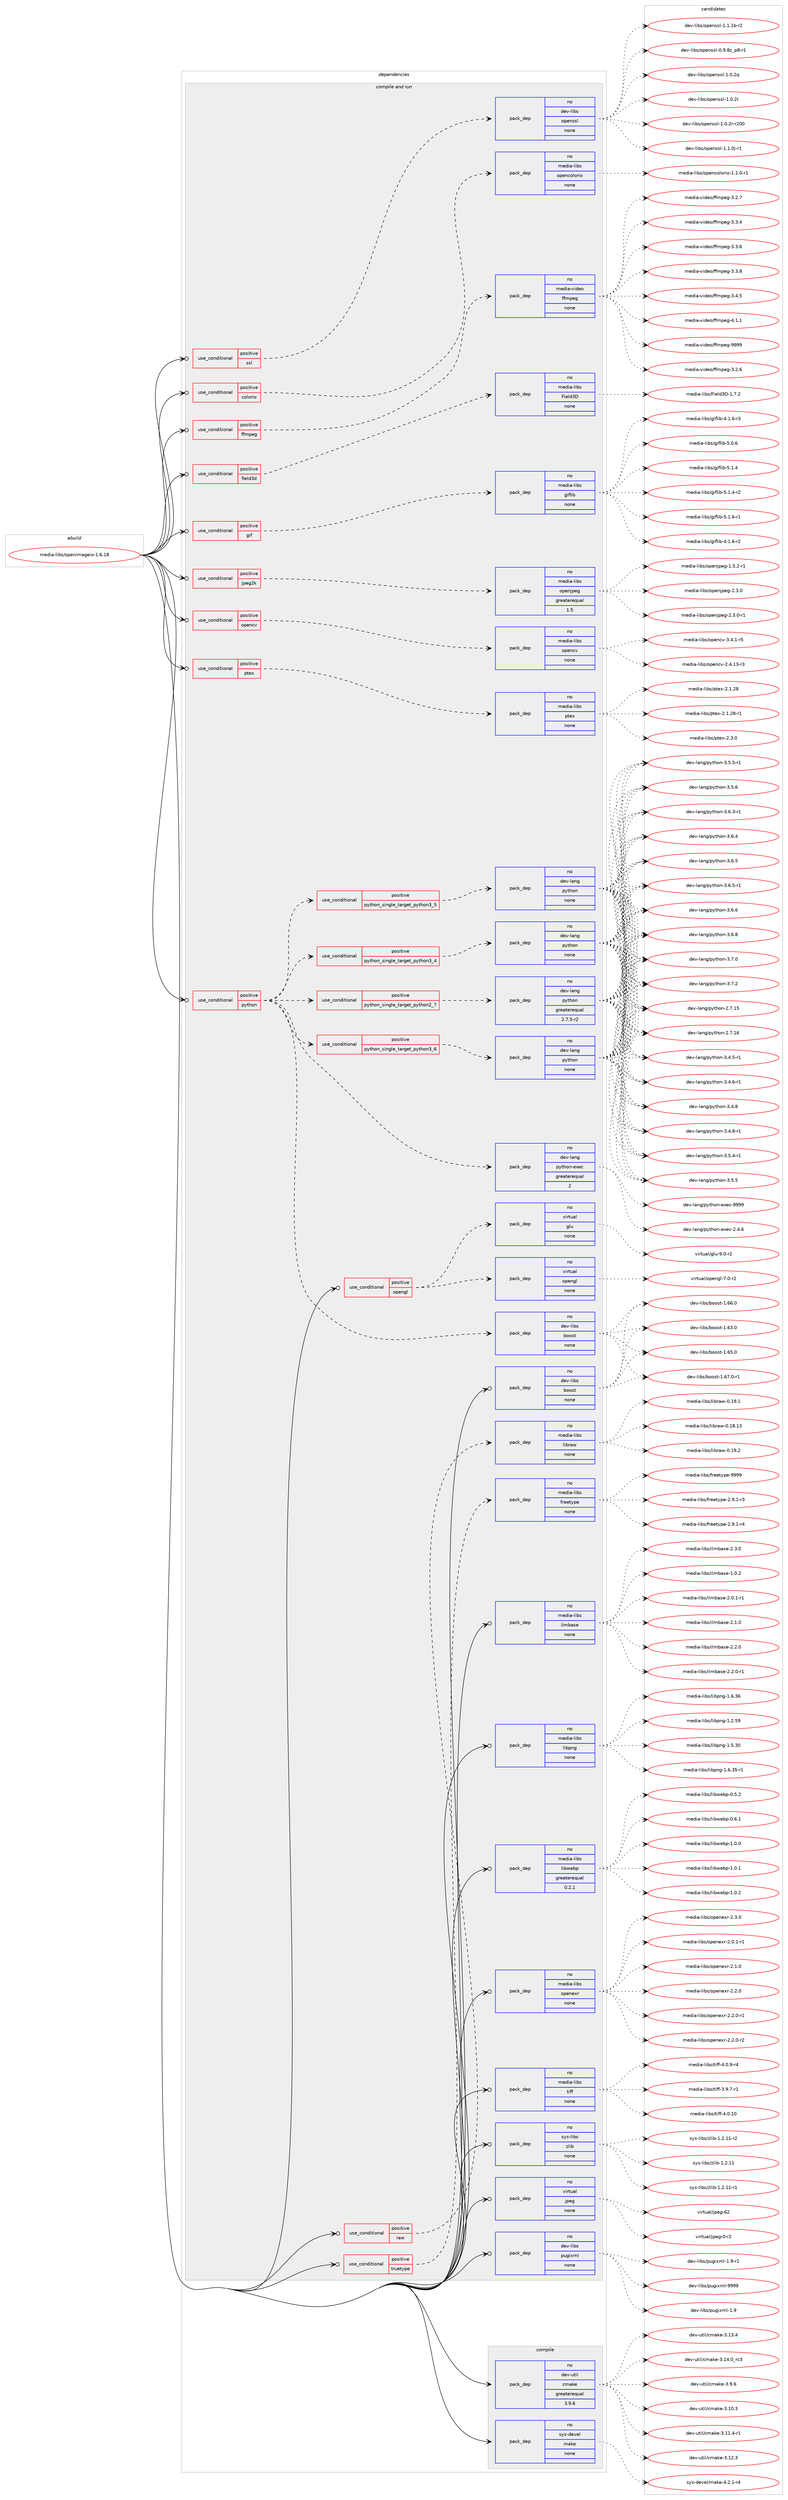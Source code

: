 digraph prolog {

# *************
# Graph options
# *************

newrank=true;
concentrate=true;
compound=true;
graph [rankdir=LR,fontname=Helvetica,fontsize=10,ranksep=1.5];#, ranksep=2.5, nodesep=0.2];
edge  [arrowhead=vee];
node  [fontname=Helvetica,fontsize=10];

# **********
# The ebuild
# **********

subgraph cluster_leftcol {
color=gray;
rank=same;
label=<<i>ebuild</i>>;
id [label="media-libs/openimageio-1.6.18", color=red, width=4, href="../media-libs/openimageio-1.6.18.svg"];
}

# ****************
# The dependencies
# ****************

subgraph cluster_midcol {
color=gray;
label=<<i>dependencies</i>>;
subgraph cluster_compile {
fillcolor="#eeeeee";
style=filled;
label=<<i>compile</i>>;
subgraph pack1155512 {
dependency1617219 [label=<<TABLE BORDER="0" CELLBORDER="1" CELLSPACING="0" CELLPADDING="4" WIDTH="220"><TR><TD ROWSPAN="6" CELLPADDING="30">pack_dep</TD></TR><TR><TD WIDTH="110">no</TD></TR><TR><TD>dev-util</TD></TR><TR><TD>cmake</TD></TR><TR><TD>greaterequal</TD></TR><TR><TD>3.9.6</TD></TR></TABLE>>, shape=none, color=blue];
}
id:e -> dependency1617219:w [weight=20,style="solid",arrowhead="vee"];
subgraph pack1155513 {
dependency1617220 [label=<<TABLE BORDER="0" CELLBORDER="1" CELLSPACING="0" CELLPADDING="4" WIDTH="220"><TR><TD ROWSPAN="6" CELLPADDING="30">pack_dep</TD></TR><TR><TD WIDTH="110">no</TD></TR><TR><TD>sys-devel</TD></TR><TR><TD>make</TD></TR><TR><TD>none</TD></TR><TR><TD></TD></TR></TABLE>>, shape=none, color=blue];
}
id:e -> dependency1617220:w [weight=20,style="solid",arrowhead="vee"];
}
subgraph cluster_compileandrun {
fillcolor="#eeeeee";
style=filled;
label=<<i>compile and run</i>>;
subgraph cond435662 {
dependency1617221 [label=<<TABLE BORDER="0" CELLBORDER="1" CELLSPACING="0" CELLPADDING="4"><TR><TD ROWSPAN="3" CELLPADDING="10">use_conditional</TD></TR><TR><TD>positive</TD></TR><TR><TD>colorio</TD></TR></TABLE>>, shape=none, color=red];
subgraph pack1155514 {
dependency1617222 [label=<<TABLE BORDER="0" CELLBORDER="1" CELLSPACING="0" CELLPADDING="4" WIDTH="220"><TR><TD ROWSPAN="6" CELLPADDING="30">pack_dep</TD></TR><TR><TD WIDTH="110">no</TD></TR><TR><TD>media-libs</TD></TR><TR><TD>opencolorio</TD></TR><TR><TD>none</TD></TR><TR><TD></TD></TR></TABLE>>, shape=none, color=blue];
}
dependency1617221:e -> dependency1617222:w [weight=20,style="dashed",arrowhead="vee"];
}
id:e -> dependency1617221:w [weight=20,style="solid",arrowhead="odotvee"];
subgraph cond435663 {
dependency1617223 [label=<<TABLE BORDER="0" CELLBORDER="1" CELLSPACING="0" CELLPADDING="4"><TR><TD ROWSPAN="3" CELLPADDING="10">use_conditional</TD></TR><TR><TD>positive</TD></TR><TR><TD>ffmpeg</TD></TR></TABLE>>, shape=none, color=red];
subgraph pack1155515 {
dependency1617224 [label=<<TABLE BORDER="0" CELLBORDER="1" CELLSPACING="0" CELLPADDING="4" WIDTH="220"><TR><TD ROWSPAN="6" CELLPADDING="30">pack_dep</TD></TR><TR><TD WIDTH="110">no</TD></TR><TR><TD>media-video</TD></TR><TR><TD>ffmpeg</TD></TR><TR><TD>none</TD></TR><TR><TD></TD></TR></TABLE>>, shape=none, color=blue];
}
dependency1617223:e -> dependency1617224:w [weight=20,style="dashed",arrowhead="vee"];
}
id:e -> dependency1617223:w [weight=20,style="solid",arrowhead="odotvee"];
subgraph cond435664 {
dependency1617225 [label=<<TABLE BORDER="0" CELLBORDER="1" CELLSPACING="0" CELLPADDING="4"><TR><TD ROWSPAN="3" CELLPADDING="10">use_conditional</TD></TR><TR><TD>positive</TD></TR><TR><TD>field3d</TD></TR></TABLE>>, shape=none, color=red];
subgraph pack1155516 {
dependency1617226 [label=<<TABLE BORDER="0" CELLBORDER="1" CELLSPACING="0" CELLPADDING="4" WIDTH="220"><TR><TD ROWSPAN="6" CELLPADDING="30">pack_dep</TD></TR><TR><TD WIDTH="110">no</TD></TR><TR><TD>media-libs</TD></TR><TR><TD>Field3D</TD></TR><TR><TD>none</TD></TR><TR><TD></TD></TR></TABLE>>, shape=none, color=blue];
}
dependency1617225:e -> dependency1617226:w [weight=20,style="dashed",arrowhead="vee"];
}
id:e -> dependency1617225:w [weight=20,style="solid",arrowhead="odotvee"];
subgraph cond435665 {
dependency1617227 [label=<<TABLE BORDER="0" CELLBORDER="1" CELLSPACING="0" CELLPADDING="4"><TR><TD ROWSPAN="3" CELLPADDING="10">use_conditional</TD></TR><TR><TD>positive</TD></TR><TR><TD>gif</TD></TR></TABLE>>, shape=none, color=red];
subgraph pack1155517 {
dependency1617228 [label=<<TABLE BORDER="0" CELLBORDER="1" CELLSPACING="0" CELLPADDING="4" WIDTH="220"><TR><TD ROWSPAN="6" CELLPADDING="30">pack_dep</TD></TR><TR><TD WIDTH="110">no</TD></TR><TR><TD>media-libs</TD></TR><TR><TD>giflib</TD></TR><TR><TD>none</TD></TR><TR><TD></TD></TR></TABLE>>, shape=none, color=blue];
}
dependency1617227:e -> dependency1617228:w [weight=20,style="dashed",arrowhead="vee"];
}
id:e -> dependency1617227:w [weight=20,style="solid",arrowhead="odotvee"];
subgraph cond435666 {
dependency1617229 [label=<<TABLE BORDER="0" CELLBORDER="1" CELLSPACING="0" CELLPADDING="4"><TR><TD ROWSPAN="3" CELLPADDING="10">use_conditional</TD></TR><TR><TD>positive</TD></TR><TR><TD>jpeg2k</TD></TR></TABLE>>, shape=none, color=red];
subgraph pack1155518 {
dependency1617230 [label=<<TABLE BORDER="0" CELLBORDER="1" CELLSPACING="0" CELLPADDING="4" WIDTH="220"><TR><TD ROWSPAN="6" CELLPADDING="30">pack_dep</TD></TR><TR><TD WIDTH="110">no</TD></TR><TR><TD>media-libs</TD></TR><TR><TD>openjpeg</TD></TR><TR><TD>greaterequal</TD></TR><TR><TD>1.5</TD></TR></TABLE>>, shape=none, color=blue];
}
dependency1617229:e -> dependency1617230:w [weight=20,style="dashed",arrowhead="vee"];
}
id:e -> dependency1617229:w [weight=20,style="solid",arrowhead="odotvee"];
subgraph cond435667 {
dependency1617231 [label=<<TABLE BORDER="0" CELLBORDER="1" CELLSPACING="0" CELLPADDING="4"><TR><TD ROWSPAN="3" CELLPADDING="10">use_conditional</TD></TR><TR><TD>positive</TD></TR><TR><TD>opencv</TD></TR></TABLE>>, shape=none, color=red];
subgraph pack1155519 {
dependency1617232 [label=<<TABLE BORDER="0" CELLBORDER="1" CELLSPACING="0" CELLPADDING="4" WIDTH="220"><TR><TD ROWSPAN="6" CELLPADDING="30">pack_dep</TD></TR><TR><TD WIDTH="110">no</TD></TR><TR><TD>media-libs</TD></TR><TR><TD>opencv</TD></TR><TR><TD>none</TD></TR><TR><TD></TD></TR></TABLE>>, shape=none, color=blue];
}
dependency1617231:e -> dependency1617232:w [weight=20,style="dashed",arrowhead="vee"];
}
id:e -> dependency1617231:w [weight=20,style="solid",arrowhead="odotvee"];
subgraph cond435668 {
dependency1617233 [label=<<TABLE BORDER="0" CELLBORDER="1" CELLSPACING="0" CELLPADDING="4"><TR><TD ROWSPAN="3" CELLPADDING="10">use_conditional</TD></TR><TR><TD>positive</TD></TR><TR><TD>opengl</TD></TR></TABLE>>, shape=none, color=red];
subgraph pack1155520 {
dependency1617234 [label=<<TABLE BORDER="0" CELLBORDER="1" CELLSPACING="0" CELLPADDING="4" WIDTH="220"><TR><TD ROWSPAN="6" CELLPADDING="30">pack_dep</TD></TR><TR><TD WIDTH="110">no</TD></TR><TR><TD>virtual</TD></TR><TR><TD>glu</TD></TR><TR><TD>none</TD></TR><TR><TD></TD></TR></TABLE>>, shape=none, color=blue];
}
dependency1617233:e -> dependency1617234:w [weight=20,style="dashed",arrowhead="vee"];
subgraph pack1155521 {
dependency1617235 [label=<<TABLE BORDER="0" CELLBORDER="1" CELLSPACING="0" CELLPADDING="4" WIDTH="220"><TR><TD ROWSPAN="6" CELLPADDING="30">pack_dep</TD></TR><TR><TD WIDTH="110">no</TD></TR><TR><TD>virtual</TD></TR><TR><TD>opengl</TD></TR><TR><TD>none</TD></TR><TR><TD></TD></TR></TABLE>>, shape=none, color=blue];
}
dependency1617233:e -> dependency1617235:w [weight=20,style="dashed",arrowhead="vee"];
}
id:e -> dependency1617233:w [weight=20,style="solid",arrowhead="odotvee"];
subgraph cond435669 {
dependency1617236 [label=<<TABLE BORDER="0" CELLBORDER="1" CELLSPACING="0" CELLPADDING="4"><TR><TD ROWSPAN="3" CELLPADDING="10">use_conditional</TD></TR><TR><TD>positive</TD></TR><TR><TD>ptex</TD></TR></TABLE>>, shape=none, color=red];
subgraph pack1155522 {
dependency1617237 [label=<<TABLE BORDER="0" CELLBORDER="1" CELLSPACING="0" CELLPADDING="4" WIDTH="220"><TR><TD ROWSPAN="6" CELLPADDING="30">pack_dep</TD></TR><TR><TD WIDTH="110">no</TD></TR><TR><TD>media-libs</TD></TR><TR><TD>ptex</TD></TR><TR><TD>none</TD></TR><TR><TD></TD></TR></TABLE>>, shape=none, color=blue];
}
dependency1617236:e -> dependency1617237:w [weight=20,style="dashed",arrowhead="vee"];
}
id:e -> dependency1617236:w [weight=20,style="solid",arrowhead="odotvee"];
subgraph cond435670 {
dependency1617238 [label=<<TABLE BORDER="0" CELLBORDER="1" CELLSPACING="0" CELLPADDING="4"><TR><TD ROWSPAN="3" CELLPADDING="10">use_conditional</TD></TR><TR><TD>positive</TD></TR><TR><TD>python</TD></TR></TABLE>>, shape=none, color=red];
subgraph cond435671 {
dependency1617239 [label=<<TABLE BORDER="0" CELLBORDER="1" CELLSPACING="0" CELLPADDING="4"><TR><TD ROWSPAN="3" CELLPADDING="10">use_conditional</TD></TR><TR><TD>positive</TD></TR><TR><TD>python_single_target_python2_7</TD></TR></TABLE>>, shape=none, color=red];
subgraph pack1155523 {
dependency1617240 [label=<<TABLE BORDER="0" CELLBORDER="1" CELLSPACING="0" CELLPADDING="4" WIDTH="220"><TR><TD ROWSPAN="6" CELLPADDING="30">pack_dep</TD></TR><TR><TD WIDTH="110">no</TD></TR><TR><TD>dev-lang</TD></TR><TR><TD>python</TD></TR><TR><TD>greaterequal</TD></TR><TR><TD>2.7.5-r2</TD></TR></TABLE>>, shape=none, color=blue];
}
dependency1617239:e -> dependency1617240:w [weight=20,style="dashed",arrowhead="vee"];
}
dependency1617238:e -> dependency1617239:w [weight=20,style="dashed",arrowhead="vee"];
subgraph cond435672 {
dependency1617241 [label=<<TABLE BORDER="0" CELLBORDER="1" CELLSPACING="0" CELLPADDING="4"><TR><TD ROWSPAN="3" CELLPADDING="10">use_conditional</TD></TR><TR><TD>positive</TD></TR><TR><TD>python_single_target_python3_4</TD></TR></TABLE>>, shape=none, color=red];
subgraph pack1155524 {
dependency1617242 [label=<<TABLE BORDER="0" CELLBORDER="1" CELLSPACING="0" CELLPADDING="4" WIDTH="220"><TR><TD ROWSPAN="6" CELLPADDING="30">pack_dep</TD></TR><TR><TD WIDTH="110">no</TD></TR><TR><TD>dev-lang</TD></TR><TR><TD>python</TD></TR><TR><TD>none</TD></TR><TR><TD></TD></TR></TABLE>>, shape=none, color=blue];
}
dependency1617241:e -> dependency1617242:w [weight=20,style="dashed",arrowhead="vee"];
}
dependency1617238:e -> dependency1617241:w [weight=20,style="dashed",arrowhead="vee"];
subgraph cond435673 {
dependency1617243 [label=<<TABLE BORDER="0" CELLBORDER="1" CELLSPACING="0" CELLPADDING="4"><TR><TD ROWSPAN="3" CELLPADDING="10">use_conditional</TD></TR><TR><TD>positive</TD></TR><TR><TD>python_single_target_python3_5</TD></TR></TABLE>>, shape=none, color=red];
subgraph pack1155525 {
dependency1617244 [label=<<TABLE BORDER="0" CELLBORDER="1" CELLSPACING="0" CELLPADDING="4" WIDTH="220"><TR><TD ROWSPAN="6" CELLPADDING="30">pack_dep</TD></TR><TR><TD WIDTH="110">no</TD></TR><TR><TD>dev-lang</TD></TR><TR><TD>python</TD></TR><TR><TD>none</TD></TR><TR><TD></TD></TR></TABLE>>, shape=none, color=blue];
}
dependency1617243:e -> dependency1617244:w [weight=20,style="dashed",arrowhead="vee"];
}
dependency1617238:e -> dependency1617243:w [weight=20,style="dashed",arrowhead="vee"];
subgraph cond435674 {
dependency1617245 [label=<<TABLE BORDER="0" CELLBORDER="1" CELLSPACING="0" CELLPADDING="4"><TR><TD ROWSPAN="3" CELLPADDING="10">use_conditional</TD></TR><TR><TD>positive</TD></TR><TR><TD>python_single_target_python3_6</TD></TR></TABLE>>, shape=none, color=red];
subgraph pack1155526 {
dependency1617246 [label=<<TABLE BORDER="0" CELLBORDER="1" CELLSPACING="0" CELLPADDING="4" WIDTH="220"><TR><TD ROWSPAN="6" CELLPADDING="30">pack_dep</TD></TR><TR><TD WIDTH="110">no</TD></TR><TR><TD>dev-lang</TD></TR><TR><TD>python</TD></TR><TR><TD>none</TD></TR><TR><TD></TD></TR></TABLE>>, shape=none, color=blue];
}
dependency1617245:e -> dependency1617246:w [weight=20,style="dashed",arrowhead="vee"];
}
dependency1617238:e -> dependency1617245:w [weight=20,style="dashed",arrowhead="vee"];
subgraph pack1155527 {
dependency1617247 [label=<<TABLE BORDER="0" CELLBORDER="1" CELLSPACING="0" CELLPADDING="4" WIDTH="220"><TR><TD ROWSPAN="6" CELLPADDING="30">pack_dep</TD></TR><TR><TD WIDTH="110">no</TD></TR><TR><TD>dev-lang</TD></TR><TR><TD>python-exec</TD></TR><TR><TD>greaterequal</TD></TR><TR><TD>2</TD></TR></TABLE>>, shape=none, color=blue];
}
dependency1617238:e -> dependency1617247:w [weight=20,style="dashed",arrowhead="vee"];
subgraph pack1155528 {
dependency1617248 [label=<<TABLE BORDER="0" CELLBORDER="1" CELLSPACING="0" CELLPADDING="4" WIDTH="220"><TR><TD ROWSPAN="6" CELLPADDING="30">pack_dep</TD></TR><TR><TD WIDTH="110">no</TD></TR><TR><TD>dev-libs</TD></TR><TR><TD>boost</TD></TR><TR><TD>none</TD></TR><TR><TD></TD></TR></TABLE>>, shape=none, color=blue];
}
dependency1617238:e -> dependency1617248:w [weight=20,style="dashed",arrowhead="vee"];
}
id:e -> dependency1617238:w [weight=20,style="solid",arrowhead="odotvee"];
subgraph cond435675 {
dependency1617249 [label=<<TABLE BORDER="0" CELLBORDER="1" CELLSPACING="0" CELLPADDING="4"><TR><TD ROWSPAN="3" CELLPADDING="10">use_conditional</TD></TR><TR><TD>positive</TD></TR><TR><TD>raw</TD></TR></TABLE>>, shape=none, color=red];
subgraph pack1155529 {
dependency1617250 [label=<<TABLE BORDER="0" CELLBORDER="1" CELLSPACING="0" CELLPADDING="4" WIDTH="220"><TR><TD ROWSPAN="6" CELLPADDING="30">pack_dep</TD></TR><TR><TD WIDTH="110">no</TD></TR><TR><TD>media-libs</TD></TR><TR><TD>libraw</TD></TR><TR><TD>none</TD></TR><TR><TD></TD></TR></TABLE>>, shape=none, color=blue];
}
dependency1617249:e -> dependency1617250:w [weight=20,style="dashed",arrowhead="vee"];
}
id:e -> dependency1617249:w [weight=20,style="solid",arrowhead="odotvee"];
subgraph cond435676 {
dependency1617251 [label=<<TABLE BORDER="0" CELLBORDER="1" CELLSPACING="0" CELLPADDING="4"><TR><TD ROWSPAN="3" CELLPADDING="10">use_conditional</TD></TR><TR><TD>positive</TD></TR><TR><TD>ssl</TD></TR></TABLE>>, shape=none, color=red];
subgraph pack1155530 {
dependency1617252 [label=<<TABLE BORDER="0" CELLBORDER="1" CELLSPACING="0" CELLPADDING="4" WIDTH="220"><TR><TD ROWSPAN="6" CELLPADDING="30">pack_dep</TD></TR><TR><TD WIDTH="110">no</TD></TR><TR><TD>dev-libs</TD></TR><TR><TD>openssl</TD></TR><TR><TD>none</TD></TR><TR><TD></TD></TR></TABLE>>, shape=none, color=blue];
}
dependency1617251:e -> dependency1617252:w [weight=20,style="dashed",arrowhead="vee"];
}
id:e -> dependency1617251:w [weight=20,style="solid",arrowhead="odotvee"];
subgraph cond435677 {
dependency1617253 [label=<<TABLE BORDER="0" CELLBORDER="1" CELLSPACING="0" CELLPADDING="4"><TR><TD ROWSPAN="3" CELLPADDING="10">use_conditional</TD></TR><TR><TD>positive</TD></TR><TR><TD>truetype</TD></TR></TABLE>>, shape=none, color=red];
subgraph pack1155531 {
dependency1617254 [label=<<TABLE BORDER="0" CELLBORDER="1" CELLSPACING="0" CELLPADDING="4" WIDTH="220"><TR><TD ROWSPAN="6" CELLPADDING="30">pack_dep</TD></TR><TR><TD WIDTH="110">no</TD></TR><TR><TD>media-libs</TD></TR><TR><TD>freetype</TD></TR><TR><TD>none</TD></TR><TR><TD></TD></TR></TABLE>>, shape=none, color=blue];
}
dependency1617253:e -> dependency1617254:w [weight=20,style="dashed",arrowhead="vee"];
}
id:e -> dependency1617253:w [weight=20,style="solid",arrowhead="odotvee"];
subgraph pack1155532 {
dependency1617255 [label=<<TABLE BORDER="0" CELLBORDER="1" CELLSPACING="0" CELLPADDING="4" WIDTH="220"><TR><TD ROWSPAN="6" CELLPADDING="30">pack_dep</TD></TR><TR><TD WIDTH="110">no</TD></TR><TR><TD>dev-libs</TD></TR><TR><TD>boost</TD></TR><TR><TD>none</TD></TR><TR><TD></TD></TR></TABLE>>, shape=none, color=blue];
}
id:e -> dependency1617255:w [weight=20,style="solid",arrowhead="odotvee"];
subgraph pack1155533 {
dependency1617256 [label=<<TABLE BORDER="0" CELLBORDER="1" CELLSPACING="0" CELLPADDING="4" WIDTH="220"><TR><TD ROWSPAN="6" CELLPADDING="30">pack_dep</TD></TR><TR><TD WIDTH="110">no</TD></TR><TR><TD>dev-libs</TD></TR><TR><TD>pugixml</TD></TR><TR><TD>none</TD></TR><TR><TD></TD></TR></TABLE>>, shape=none, color=blue];
}
id:e -> dependency1617256:w [weight=20,style="solid",arrowhead="odotvee"];
subgraph pack1155534 {
dependency1617257 [label=<<TABLE BORDER="0" CELLBORDER="1" CELLSPACING="0" CELLPADDING="4" WIDTH="220"><TR><TD ROWSPAN="6" CELLPADDING="30">pack_dep</TD></TR><TR><TD WIDTH="110">no</TD></TR><TR><TD>media-libs</TD></TR><TR><TD>ilmbase</TD></TR><TR><TD>none</TD></TR><TR><TD></TD></TR></TABLE>>, shape=none, color=blue];
}
id:e -> dependency1617257:w [weight=20,style="solid",arrowhead="odotvee"];
subgraph pack1155535 {
dependency1617258 [label=<<TABLE BORDER="0" CELLBORDER="1" CELLSPACING="0" CELLPADDING="4" WIDTH="220"><TR><TD ROWSPAN="6" CELLPADDING="30">pack_dep</TD></TR><TR><TD WIDTH="110">no</TD></TR><TR><TD>media-libs</TD></TR><TR><TD>libpng</TD></TR><TR><TD>none</TD></TR><TR><TD></TD></TR></TABLE>>, shape=none, color=blue];
}
id:e -> dependency1617258:w [weight=20,style="solid",arrowhead="odotvee"];
subgraph pack1155536 {
dependency1617259 [label=<<TABLE BORDER="0" CELLBORDER="1" CELLSPACING="0" CELLPADDING="4" WIDTH="220"><TR><TD ROWSPAN="6" CELLPADDING="30">pack_dep</TD></TR><TR><TD WIDTH="110">no</TD></TR><TR><TD>media-libs</TD></TR><TR><TD>libwebp</TD></TR><TR><TD>greaterequal</TD></TR><TR><TD>0.2.1</TD></TR></TABLE>>, shape=none, color=blue];
}
id:e -> dependency1617259:w [weight=20,style="solid",arrowhead="odotvee"];
subgraph pack1155537 {
dependency1617260 [label=<<TABLE BORDER="0" CELLBORDER="1" CELLSPACING="0" CELLPADDING="4" WIDTH="220"><TR><TD ROWSPAN="6" CELLPADDING="30">pack_dep</TD></TR><TR><TD WIDTH="110">no</TD></TR><TR><TD>media-libs</TD></TR><TR><TD>openexr</TD></TR><TR><TD>none</TD></TR><TR><TD></TD></TR></TABLE>>, shape=none, color=blue];
}
id:e -> dependency1617260:w [weight=20,style="solid",arrowhead="odotvee"];
subgraph pack1155538 {
dependency1617261 [label=<<TABLE BORDER="0" CELLBORDER="1" CELLSPACING="0" CELLPADDING="4" WIDTH="220"><TR><TD ROWSPAN="6" CELLPADDING="30">pack_dep</TD></TR><TR><TD WIDTH="110">no</TD></TR><TR><TD>media-libs</TD></TR><TR><TD>tiff</TD></TR><TR><TD>none</TD></TR><TR><TD></TD></TR></TABLE>>, shape=none, color=blue];
}
id:e -> dependency1617261:w [weight=20,style="solid",arrowhead="odotvee"];
subgraph pack1155539 {
dependency1617262 [label=<<TABLE BORDER="0" CELLBORDER="1" CELLSPACING="0" CELLPADDING="4" WIDTH="220"><TR><TD ROWSPAN="6" CELLPADDING="30">pack_dep</TD></TR><TR><TD WIDTH="110">no</TD></TR><TR><TD>sys-libs</TD></TR><TR><TD>zlib</TD></TR><TR><TD>none</TD></TR><TR><TD></TD></TR></TABLE>>, shape=none, color=blue];
}
id:e -> dependency1617262:w [weight=20,style="solid",arrowhead="odotvee"];
subgraph pack1155540 {
dependency1617263 [label=<<TABLE BORDER="0" CELLBORDER="1" CELLSPACING="0" CELLPADDING="4" WIDTH="220"><TR><TD ROWSPAN="6" CELLPADDING="30">pack_dep</TD></TR><TR><TD WIDTH="110">no</TD></TR><TR><TD>virtual</TD></TR><TR><TD>jpeg</TD></TR><TR><TD>none</TD></TR><TR><TD></TD></TR></TABLE>>, shape=none, color=blue];
}
id:e -> dependency1617263:w [weight=20,style="solid",arrowhead="odotvee"];
}
subgraph cluster_run {
fillcolor="#eeeeee";
style=filled;
label=<<i>run</i>>;
}
}

# **************
# The candidates
# **************

subgraph cluster_choices {
rank=same;
color=gray;
label=<<i>candidates</i>>;

subgraph choice1155512 {
color=black;
nodesep=1;
choice1001011184511711610510847991099710710145514649484651 [label="dev-util/cmake-3.10.3", color=red, width=4,href="../dev-util/cmake-3.10.3.svg"];
choice10010111845117116105108479910997107101455146494946524511449 [label="dev-util/cmake-3.11.4-r1", color=red, width=4,href="../dev-util/cmake-3.11.4-r1.svg"];
choice1001011184511711610510847991099710710145514649504651 [label="dev-util/cmake-3.12.3", color=red, width=4,href="../dev-util/cmake-3.12.3.svg"];
choice1001011184511711610510847991099710710145514649514652 [label="dev-util/cmake-3.13.4", color=red, width=4,href="../dev-util/cmake-3.13.4.svg"];
choice1001011184511711610510847991099710710145514649524648951149951 [label="dev-util/cmake-3.14.0_rc3", color=red, width=4,href="../dev-util/cmake-3.14.0_rc3.svg"];
choice10010111845117116105108479910997107101455146574654 [label="dev-util/cmake-3.9.6", color=red, width=4,href="../dev-util/cmake-3.9.6.svg"];
dependency1617219:e -> choice1001011184511711610510847991099710710145514649484651:w [style=dotted,weight="100"];
dependency1617219:e -> choice10010111845117116105108479910997107101455146494946524511449:w [style=dotted,weight="100"];
dependency1617219:e -> choice1001011184511711610510847991099710710145514649504651:w [style=dotted,weight="100"];
dependency1617219:e -> choice1001011184511711610510847991099710710145514649514652:w [style=dotted,weight="100"];
dependency1617219:e -> choice1001011184511711610510847991099710710145514649524648951149951:w [style=dotted,weight="100"];
dependency1617219:e -> choice10010111845117116105108479910997107101455146574654:w [style=dotted,weight="100"];
}
subgraph choice1155513 {
color=black;
nodesep=1;
choice1151211154510010111810110847109971071014552465046494511452 [label="sys-devel/make-4.2.1-r4", color=red, width=4,href="../sys-devel/make-4.2.1-r4.svg"];
dependency1617220:e -> choice1151211154510010111810110847109971071014552465046494511452:w [style=dotted,weight="100"];
}
subgraph choice1155514 {
color=black;
nodesep=1;
choice10910110010597451081059811547111112101110991111081111141051114549464946484511449 [label="media-libs/opencolorio-1.1.0-r1", color=red, width=4,href="../media-libs/opencolorio-1.1.0-r1.svg"];
dependency1617222:e -> choice10910110010597451081059811547111112101110991111081111141051114549464946484511449:w [style=dotted,weight="100"];
}
subgraph choice1155515 {
color=black;
nodesep=1;
choice109101100105974511810510010111147102102109112101103455146504654 [label="media-video/ffmpeg-3.2.6", color=red, width=4,href="../media-video/ffmpeg-3.2.6.svg"];
choice109101100105974511810510010111147102102109112101103455146504655 [label="media-video/ffmpeg-3.2.7", color=red, width=4,href="../media-video/ffmpeg-3.2.7.svg"];
choice109101100105974511810510010111147102102109112101103455146514652 [label="media-video/ffmpeg-3.3.4", color=red, width=4,href="../media-video/ffmpeg-3.3.4.svg"];
choice109101100105974511810510010111147102102109112101103455146514654 [label="media-video/ffmpeg-3.3.6", color=red, width=4,href="../media-video/ffmpeg-3.3.6.svg"];
choice109101100105974511810510010111147102102109112101103455146514656 [label="media-video/ffmpeg-3.3.8", color=red, width=4,href="../media-video/ffmpeg-3.3.8.svg"];
choice109101100105974511810510010111147102102109112101103455146524653 [label="media-video/ffmpeg-3.4.5", color=red, width=4,href="../media-video/ffmpeg-3.4.5.svg"];
choice109101100105974511810510010111147102102109112101103455246494649 [label="media-video/ffmpeg-4.1.1", color=red, width=4,href="../media-video/ffmpeg-4.1.1.svg"];
choice1091011001059745118105100101111471021021091121011034557575757 [label="media-video/ffmpeg-9999", color=red, width=4,href="../media-video/ffmpeg-9999.svg"];
dependency1617224:e -> choice109101100105974511810510010111147102102109112101103455146504654:w [style=dotted,weight="100"];
dependency1617224:e -> choice109101100105974511810510010111147102102109112101103455146504655:w [style=dotted,weight="100"];
dependency1617224:e -> choice109101100105974511810510010111147102102109112101103455146514652:w [style=dotted,weight="100"];
dependency1617224:e -> choice109101100105974511810510010111147102102109112101103455146514654:w [style=dotted,weight="100"];
dependency1617224:e -> choice109101100105974511810510010111147102102109112101103455146514656:w [style=dotted,weight="100"];
dependency1617224:e -> choice109101100105974511810510010111147102102109112101103455146524653:w [style=dotted,weight="100"];
dependency1617224:e -> choice109101100105974511810510010111147102102109112101103455246494649:w [style=dotted,weight="100"];
dependency1617224:e -> choice1091011001059745118105100101111471021021091121011034557575757:w [style=dotted,weight="100"];
}
subgraph choice1155516 {
color=black;
nodesep=1;
choice10910110010597451081059811547701051011081005168454946554650 [label="media-libs/Field3D-1.7.2", color=red, width=4,href="../media-libs/Field3D-1.7.2.svg"];
dependency1617226:e -> choice10910110010597451081059811547701051011081005168454946554650:w [style=dotted,weight="100"];
}
subgraph choice1155517 {
color=black;
nodesep=1;
choice10910110010597451081059811547103105102108105984552464946544511450 [label="media-libs/giflib-4.1.6-r2", color=red, width=4,href="../media-libs/giflib-4.1.6-r2.svg"];
choice10910110010597451081059811547103105102108105984552464946544511451 [label="media-libs/giflib-4.1.6-r3", color=red, width=4,href="../media-libs/giflib-4.1.6-r3.svg"];
choice1091011001059745108105981154710310510210810598455346484654 [label="media-libs/giflib-5.0.6", color=red, width=4,href="../media-libs/giflib-5.0.6.svg"];
choice1091011001059745108105981154710310510210810598455346494652 [label="media-libs/giflib-5.1.4", color=red, width=4,href="../media-libs/giflib-5.1.4.svg"];
choice10910110010597451081059811547103105102108105984553464946524511450 [label="media-libs/giflib-5.1.4-r2", color=red, width=4,href="../media-libs/giflib-5.1.4-r2.svg"];
choice10910110010597451081059811547103105102108105984553464946544511449 [label="media-libs/giflib-5.1.6-r1", color=red, width=4,href="../media-libs/giflib-5.1.6-r1.svg"];
dependency1617228:e -> choice10910110010597451081059811547103105102108105984552464946544511450:w [style=dotted,weight="100"];
dependency1617228:e -> choice10910110010597451081059811547103105102108105984552464946544511451:w [style=dotted,weight="100"];
dependency1617228:e -> choice1091011001059745108105981154710310510210810598455346484654:w [style=dotted,weight="100"];
dependency1617228:e -> choice1091011001059745108105981154710310510210810598455346494652:w [style=dotted,weight="100"];
dependency1617228:e -> choice10910110010597451081059811547103105102108105984553464946524511450:w [style=dotted,weight="100"];
dependency1617228:e -> choice10910110010597451081059811547103105102108105984553464946544511449:w [style=dotted,weight="100"];
}
subgraph choice1155518 {
color=black;
nodesep=1;
choice109101100105974510810598115471111121011101061121011034549465346504511449 [label="media-libs/openjpeg-1.5.2-r1", color=red, width=4,href="../media-libs/openjpeg-1.5.2-r1.svg"];
choice10910110010597451081059811547111112101110106112101103455046514648 [label="media-libs/openjpeg-2.3.0", color=red, width=4,href="../media-libs/openjpeg-2.3.0.svg"];
choice109101100105974510810598115471111121011101061121011034550465146484511449 [label="media-libs/openjpeg-2.3.0-r1", color=red, width=4,href="../media-libs/openjpeg-2.3.0-r1.svg"];
dependency1617230:e -> choice109101100105974510810598115471111121011101061121011034549465346504511449:w [style=dotted,weight="100"];
dependency1617230:e -> choice10910110010597451081059811547111112101110106112101103455046514648:w [style=dotted,weight="100"];
dependency1617230:e -> choice109101100105974510810598115471111121011101061121011034550465146484511449:w [style=dotted,weight="100"];
}
subgraph choice1155519 {
color=black;
nodesep=1;
choice1091011001059745108105981154711111210111099118455046524649514511451 [label="media-libs/opencv-2.4.13-r3", color=red, width=4,href="../media-libs/opencv-2.4.13-r3.svg"];
choice10910110010597451081059811547111112101110991184551465246494511453 [label="media-libs/opencv-3.4.1-r5", color=red, width=4,href="../media-libs/opencv-3.4.1-r5.svg"];
dependency1617232:e -> choice1091011001059745108105981154711111210111099118455046524649514511451:w [style=dotted,weight="100"];
dependency1617232:e -> choice10910110010597451081059811547111112101110991184551465246494511453:w [style=dotted,weight="100"];
}
subgraph choice1155520 {
color=black;
nodesep=1;
choice1181051141161179710847103108117455746484511450 [label="virtual/glu-9.0-r2", color=red, width=4,href="../virtual/glu-9.0-r2.svg"];
dependency1617234:e -> choice1181051141161179710847103108117455746484511450:w [style=dotted,weight="100"];
}
subgraph choice1155521 {
color=black;
nodesep=1;
choice1181051141161179710847111112101110103108455546484511450 [label="virtual/opengl-7.0-r2", color=red, width=4,href="../virtual/opengl-7.0-r2.svg"];
dependency1617235:e -> choice1181051141161179710847111112101110103108455546484511450:w [style=dotted,weight="100"];
}
subgraph choice1155522 {
color=black;
nodesep=1;
choice1091011001059745108105981154711211610112045504649465056 [label="media-libs/ptex-2.1.28", color=red, width=4,href="../media-libs/ptex-2.1.28.svg"];
choice10910110010597451081059811547112116101120455046494650564511449 [label="media-libs/ptex-2.1.28-r1", color=red, width=4,href="../media-libs/ptex-2.1.28-r1.svg"];
choice10910110010597451081059811547112116101120455046514648 [label="media-libs/ptex-2.3.0", color=red, width=4,href="../media-libs/ptex-2.3.0.svg"];
dependency1617237:e -> choice1091011001059745108105981154711211610112045504649465056:w [style=dotted,weight="100"];
dependency1617237:e -> choice10910110010597451081059811547112116101120455046494650564511449:w [style=dotted,weight="100"];
dependency1617237:e -> choice10910110010597451081059811547112116101120455046514648:w [style=dotted,weight="100"];
}
subgraph choice1155523 {
color=black;
nodesep=1;
choice10010111845108971101034711212111610411111045504655464953 [label="dev-lang/python-2.7.15", color=red, width=4,href="../dev-lang/python-2.7.15.svg"];
choice10010111845108971101034711212111610411111045504655464954 [label="dev-lang/python-2.7.16", color=red, width=4,href="../dev-lang/python-2.7.16.svg"];
choice1001011184510897110103471121211161041111104551465246534511449 [label="dev-lang/python-3.4.5-r1", color=red, width=4,href="../dev-lang/python-3.4.5-r1.svg"];
choice1001011184510897110103471121211161041111104551465246544511449 [label="dev-lang/python-3.4.6-r1", color=red, width=4,href="../dev-lang/python-3.4.6-r1.svg"];
choice100101118451089711010347112121116104111110455146524656 [label="dev-lang/python-3.4.8", color=red, width=4,href="../dev-lang/python-3.4.8.svg"];
choice1001011184510897110103471121211161041111104551465246564511449 [label="dev-lang/python-3.4.8-r1", color=red, width=4,href="../dev-lang/python-3.4.8-r1.svg"];
choice1001011184510897110103471121211161041111104551465346524511449 [label="dev-lang/python-3.5.4-r1", color=red, width=4,href="../dev-lang/python-3.5.4-r1.svg"];
choice100101118451089711010347112121116104111110455146534653 [label="dev-lang/python-3.5.5", color=red, width=4,href="../dev-lang/python-3.5.5.svg"];
choice1001011184510897110103471121211161041111104551465346534511449 [label="dev-lang/python-3.5.5-r1", color=red, width=4,href="../dev-lang/python-3.5.5-r1.svg"];
choice100101118451089711010347112121116104111110455146534654 [label="dev-lang/python-3.5.6", color=red, width=4,href="../dev-lang/python-3.5.6.svg"];
choice1001011184510897110103471121211161041111104551465446514511449 [label="dev-lang/python-3.6.3-r1", color=red, width=4,href="../dev-lang/python-3.6.3-r1.svg"];
choice100101118451089711010347112121116104111110455146544652 [label="dev-lang/python-3.6.4", color=red, width=4,href="../dev-lang/python-3.6.4.svg"];
choice100101118451089711010347112121116104111110455146544653 [label="dev-lang/python-3.6.5", color=red, width=4,href="../dev-lang/python-3.6.5.svg"];
choice1001011184510897110103471121211161041111104551465446534511449 [label="dev-lang/python-3.6.5-r1", color=red, width=4,href="../dev-lang/python-3.6.5-r1.svg"];
choice100101118451089711010347112121116104111110455146544654 [label="dev-lang/python-3.6.6", color=red, width=4,href="../dev-lang/python-3.6.6.svg"];
choice100101118451089711010347112121116104111110455146544656 [label="dev-lang/python-3.6.8", color=red, width=4,href="../dev-lang/python-3.6.8.svg"];
choice100101118451089711010347112121116104111110455146554648 [label="dev-lang/python-3.7.0", color=red, width=4,href="../dev-lang/python-3.7.0.svg"];
choice100101118451089711010347112121116104111110455146554650 [label="dev-lang/python-3.7.2", color=red, width=4,href="../dev-lang/python-3.7.2.svg"];
dependency1617240:e -> choice10010111845108971101034711212111610411111045504655464953:w [style=dotted,weight="100"];
dependency1617240:e -> choice10010111845108971101034711212111610411111045504655464954:w [style=dotted,weight="100"];
dependency1617240:e -> choice1001011184510897110103471121211161041111104551465246534511449:w [style=dotted,weight="100"];
dependency1617240:e -> choice1001011184510897110103471121211161041111104551465246544511449:w [style=dotted,weight="100"];
dependency1617240:e -> choice100101118451089711010347112121116104111110455146524656:w [style=dotted,weight="100"];
dependency1617240:e -> choice1001011184510897110103471121211161041111104551465246564511449:w [style=dotted,weight="100"];
dependency1617240:e -> choice1001011184510897110103471121211161041111104551465346524511449:w [style=dotted,weight="100"];
dependency1617240:e -> choice100101118451089711010347112121116104111110455146534653:w [style=dotted,weight="100"];
dependency1617240:e -> choice1001011184510897110103471121211161041111104551465346534511449:w [style=dotted,weight="100"];
dependency1617240:e -> choice100101118451089711010347112121116104111110455146534654:w [style=dotted,weight="100"];
dependency1617240:e -> choice1001011184510897110103471121211161041111104551465446514511449:w [style=dotted,weight="100"];
dependency1617240:e -> choice100101118451089711010347112121116104111110455146544652:w [style=dotted,weight="100"];
dependency1617240:e -> choice100101118451089711010347112121116104111110455146544653:w [style=dotted,weight="100"];
dependency1617240:e -> choice1001011184510897110103471121211161041111104551465446534511449:w [style=dotted,weight="100"];
dependency1617240:e -> choice100101118451089711010347112121116104111110455146544654:w [style=dotted,weight="100"];
dependency1617240:e -> choice100101118451089711010347112121116104111110455146544656:w [style=dotted,weight="100"];
dependency1617240:e -> choice100101118451089711010347112121116104111110455146554648:w [style=dotted,weight="100"];
dependency1617240:e -> choice100101118451089711010347112121116104111110455146554650:w [style=dotted,weight="100"];
}
subgraph choice1155524 {
color=black;
nodesep=1;
choice10010111845108971101034711212111610411111045504655464953 [label="dev-lang/python-2.7.15", color=red, width=4,href="../dev-lang/python-2.7.15.svg"];
choice10010111845108971101034711212111610411111045504655464954 [label="dev-lang/python-2.7.16", color=red, width=4,href="../dev-lang/python-2.7.16.svg"];
choice1001011184510897110103471121211161041111104551465246534511449 [label="dev-lang/python-3.4.5-r1", color=red, width=4,href="../dev-lang/python-3.4.5-r1.svg"];
choice1001011184510897110103471121211161041111104551465246544511449 [label="dev-lang/python-3.4.6-r1", color=red, width=4,href="../dev-lang/python-3.4.6-r1.svg"];
choice100101118451089711010347112121116104111110455146524656 [label="dev-lang/python-3.4.8", color=red, width=4,href="../dev-lang/python-3.4.8.svg"];
choice1001011184510897110103471121211161041111104551465246564511449 [label="dev-lang/python-3.4.8-r1", color=red, width=4,href="../dev-lang/python-3.4.8-r1.svg"];
choice1001011184510897110103471121211161041111104551465346524511449 [label="dev-lang/python-3.5.4-r1", color=red, width=4,href="../dev-lang/python-3.5.4-r1.svg"];
choice100101118451089711010347112121116104111110455146534653 [label="dev-lang/python-3.5.5", color=red, width=4,href="../dev-lang/python-3.5.5.svg"];
choice1001011184510897110103471121211161041111104551465346534511449 [label="dev-lang/python-3.5.5-r1", color=red, width=4,href="../dev-lang/python-3.5.5-r1.svg"];
choice100101118451089711010347112121116104111110455146534654 [label="dev-lang/python-3.5.6", color=red, width=4,href="../dev-lang/python-3.5.6.svg"];
choice1001011184510897110103471121211161041111104551465446514511449 [label="dev-lang/python-3.6.3-r1", color=red, width=4,href="../dev-lang/python-3.6.3-r1.svg"];
choice100101118451089711010347112121116104111110455146544652 [label="dev-lang/python-3.6.4", color=red, width=4,href="../dev-lang/python-3.6.4.svg"];
choice100101118451089711010347112121116104111110455146544653 [label="dev-lang/python-3.6.5", color=red, width=4,href="../dev-lang/python-3.6.5.svg"];
choice1001011184510897110103471121211161041111104551465446534511449 [label="dev-lang/python-3.6.5-r1", color=red, width=4,href="../dev-lang/python-3.6.5-r1.svg"];
choice100101118451089711010347112121116104111110455146544654 [label="dev-lang/python-3.6.6", color=red, width=4,href="../dev-lang/python-3.6.6.svg"];
choice100101118451089711010347112121116104111110455146544656 [label="dev-lang/python-3.6.8", color=red, width=4,href="../dev-lang/python-3.6.8.svg"];
choice100101118451089711010347112121116104111110455146554648 [label="dev-lang/python-3.7.0", color=red, width=4,href="../dev-lang/python-3.7.0.svg"];
choice100101118451089711010347112121116104111110455146554650 [label="dev-lang/python-3.7.2", color=red, width=4,href="../dev-lang/python-3.7.2.svg"];
dependency1617242:e -> choice10010111845108971101034711212111610411111045504655464953:w [style=dotted,weight="100"];
dependency1617242:e -> choice10010111845108971101034711212111610411111045504655464954:w [style=dotted,weight="100"];
dependency1617242:e -> choice1001011184510897110103471121211161041111104551465246534511449:w [style=dotted,weight="100"];
dependency1617242:e -> choice1001011184510897110103471121211161041111104551465246544511449:w [style=dotted,weight="100"];
dependency1617242:e -> choice100101118451089711010347112121116104111110455146524656:w [style=dotted,weight="100"];
dependency1617242:e -> choice1001011184510897110103471121211161041111104551465246564511449:w [style=dotted,weight="100"];
dependency1617242:e -> choice1001011184510897110103471121211161041111104551465346524511449:w [style=dotted,weight="100"];
dependency1617242:e -> choice100101118451089711010347112121116104111110455146534653:w [style=dotted,weight="100"];
dependency1617242:e -> choice1001011184510897110103471121211161041111104551465346534511449:w [style=dotted,weight="100"];
dependency1617242:e -> choice100101118451089711010347112121116104111110455146534654:w [style=dotted,weight="100"];
dependency1617242:e -> choice1001011184510897110103471121211161041111104551465446514511449:w [style=dotted,weight="100"];
dependency1617242:e -> choice100101118451089711010347112121116104111110455146544652:w [style=dotted,weight="100"];
dependency1617242:e -> choice100101118451089711010347112121116104111110455146544653:w [style=dotted,weight="100"];
dependency1617242:e -> choice1001011184510897110103471121211161041111104551465446534511449:w [style=dotted,weight="100"];
dependency1617242:e -> choice100101118451089711010347112121116104111110455146544654:w [style=dotted,weight="100"];
dependency1617242:e -> choice100101118451089711010347112121116104111110455146544656:w [style=dotted,weight="100"];
dependency1617242:e -> choice100101118451089711010347112121116104111110455146554648:w [style=dotted,weight="100"];
dependency1617242:e -> choice100101118451089711010347112121116104111110455146554650:w [style=dotted,weight="100"];
}
subgraph choice1155525 {
color=black;
nodesep=1;
choice10010111845108971101034711212111610411111045504655464953 [label="dev-lang/python-2.7.15", color=red, width=4,href="../dev-lang/python-2.7.15.svg"];
choice10010111845108971101034711212111610411111045504655464954 [label="dev-lang/python-2.7.16", color=red, width=4,href="../dev-lang/python-2.7.16.svg"];
choice1001011184510897110103471121211161041111104551465246534511449 [label="dev-lang/python-3.4.5-r1", color=red, width=4,href="../dev-lang/python-3.4.5-r1.svg"];
choice1001011184510897110103471121211161041111104551465246544511449 [label="dev-lang/python-3.4.6-r1", color=red, width=4,href="../dev-lang/python-3.4.6-r1.svg"];
choice100101118451089711010347112121116104111110455146524656 [label="dev-lang/python-3.4.8", color=red, width=4,href="../dev-lang/python-3.4.8.svg"];
choice1001011184510897110103471121211161041111104551465246564511449 [label="dev-lang/python-3.4.8-r1", color=red, width=4,href="../dev-lang/python-3.4.8-r1.svg"];
choice1001011184510897110103471121211161041111104551465346524511449 [label="dev-lang/python-3.5.4-r1", color=red, width=4,href="../dev-lang/python-3.5.4-r1.svg"];
choice100101118451089711010347112121116104111110455146534653 [label="dev-lang/python-3.5.5", color=red, width=4,href="../dev-lang/python-3.5.5.svg"];
choice1001011184510897110103471121211161041111104551465346534511449 [label="dev-lang/python-3.5.5-r1", color=red, width=4,href="../dev-lang/python-3.5.5-r1.svg"];
choice100101118451089711010347112121116104111110455146534654 [label="dev-lang/python-3.5.6", color=red, width=4,href="../dev-lang/python-3.5.6.svg"];
choice1001011184510897110103471121211161041111104551465446514511449 [label="dev-lang/python-3.6.3-r1", color=red, width=4,href="../dev-lang/python-3.6.3-r1.svg"];
choice100101118451089711010347112121116104111110455146544652 [label="dev-lang/python-3.6.4", color=red, width=4,href="../dev-lang/python-3.6.4.svg"];
choice100101118451089711010347112121116104111110455146544653 [label="dev-lang/python-3.6.5", color=red, width=4,href="../dev-lang/python-3.6.5.svg"];
choice1001011184510897110103471121211161041111104551465446534511449 [label="dev-lang/python-3.6.5-r1", color=red, width=4,href="../dev-lang/python-3.6.5-r1.svg"];
choice100101118451089711010347112121116104111110455146544654 [label="dev-lang/python-3.6.6", color=red, width=4,href="../dev-lang/python-3.6.6.svg"];
choice100101118451089711010347112121116104111110455146544656 [label="dev-lang/python-3.6.8", color=red, width=4,href="../dev-lang/python-3.6.8.svg"];
choice100101118451089711010347112121116104111110455146554648 [label="dev-lang/python-3.7.0", color=red, width=4,href="../dev-lang/python-3.7.0.svg"];
choice100101118451089711010347112121116104111110455146554650 [label="dev-lang/python-3.7.2", color=red, width=4,href="../dev-lang/python-3.7.2.svg"];
dependency1617244:e -> choice10010111845108971101034711212111610411111045504655464953:w [style=dotted,weight="100"];
dependency1617244:e -> choice10010111845108971101034711212111610411111045504655464954:w [style=dotted,weight="100"];
dependency1617244:e -> choice1001011184510897110103471121211161041111104551465246534511449:w [style=dotted,weight="100"];
dependency1617244:e -> choice1001011184510897110103471121211161041111104551465246544511449:w [style=dotted,weight="100"];
dependency1617244:e -> choice100101118451089711010347112121116104111110455146524656:w [style=dotted,weight="100"];
dependency1617244:e -> choice1001011184510897110103471121211161041111104551465246564511449:w [style=dotted,weight="100"];
dependency1617244:e -> choice1001011184510897110103471121211161041111104551465346524511449:w [style=dotted,weight="100"];
dependency1617244:e -> choice100101118451089711010347112121116104111110455146534653:w [style=dotted,weight="100"];
dependency1617244:e -> choice1001011184510897110103471121211161041111104551465346534511449:w [style=dotted,weight="100"];
dependency1617244:e -> choice100101118451089711010347112121116104111110455146534654:w [style=dotted,weight="100"];
dependency1617244:e -> choice1001011184510897110103471121211161041111104551465446514511449:w [style=dotted,weight="100"];
dependency1617244:e -> choice100101118451089711010347112121116104111110455146544652:w [style=dotted,weight="100"];
dependency1617244:e -> choice100101118451089711010347112121116104111110455146544653:w [style=dotted,weight="100"];
dependency1617244:e -> choice1001011184510897110103471121211161041111104551465446534511449:w [style=dotted,weight="100"];
dependency1617244:e -> choice100101118451089711010347112121116104111110455146544654:w [style=dotted,weight="100"];
dependency1617244:e -> choice100101118451089711010347112121116104111110455146544656:w [style=dotted,weight="100"];
dependency1617244:e -> choice100101118451089711010347112121116104111110455146554648:w [style=dotted,weight="100"];
dependency1617244:e -> choice100101118451089711010347112121116104111110455146554650:w [style=dotted,weight="100"];
}
subgraph choice1155526 {
color=black;
nodesep=1;
choice10010111845108971101034711212111610411111045504655464953 [label="dev-lang/python-2.7.15", color=red, width=4,href="../dev-lang/python-2.7.15.svg"];
choice10010111845108971101034711212111610411111045504655464954 [label="dev-lang/python-2.7.16", color=red, width=4,href="../dev-lang/python-2.7.16.svg"];
choice1001011184510897110103471121211161041111104551465246534511449 [label="dev-lang/python-3.4.5-r1", color=red, width=4,href="../dev-lang/python-3.4.5-r1.svg"];
choice1001011184510897110103471121211161041111104551465246544511449 [label="dev-lang/python-3.4.6-r1", color=red, width=4,href="../dev-lang/python-3.4.6-r1.svg"];
choice100101118451089711010347112121116104111110455146524656 [label="dev-lang/python-3.4.8", color=red, width=4,href="../dev-lang/python-3.4.8.svg"];
choice1001011184510897110103471121211161041111104551465246564511449 [label="dev-lang/python-3.4.8-r1", color=red, width=4,href="../dev-lang/python-3.4.8-r1.svg"];
choice1001011184510897110103471121211161041111104551465346524511449 [label="dev-lang/python-3.5.4-r1", color=red, width=4,href="../dev-lang/python-3.5.4-r1.svg"];
choice100101118451089711010347112121116104111110455146534653 [label="dev-lang/python-3.5.5", color=red, width=4,href="../dev-lang/python-3.5.5.svg"];
choice1001011184510897110103471121211161041111104551465346534511449 [label="dev-lang/python-3.5.5-r1", color=red, width=4,href="../dev-lang/python-3.5.5-r1.svg"];
choice100101118451089711010347112121116104111110455146534654 [label="dev-lang/python-3.5.6", color=red, width=4,href="../dev-lang/python-3.5.6.svg"];
choice1001011184510897110103471121211161041111104551465446514511449 [label="dev-lang/python-3.6.3-r1", color=red, width=4,href="../dev-lang/python-3.6.3-r1.svg"];
choice100101118451089711010347112121116104111110455146544652 [label="dev-lang/python-3.6.4", color=red, width=4,href="../dev-lang/python-3.6.4.svg"];
choice100101118451089711010347112121116104111110455146544653 [label="dev-lang/python-3.6.5", color=red, width=4,href="../dev-lang/python-3.6.5.svg"];
choice1001011184510897110103471121211161041111104551465446534511449 [label="dev-lang/python-3.6.5-r1", color=red, width=4,href="../dev-lang/python-3.6.5-r1.svg"];
choice100101118451089711010347112121116104111110455146544654 [label="dev-lang/python-3.6.6", color=red, width=4,href="../dev-lang/python-3.6.6.svg"];
choice100101118451089711010347112121116104111110455146544656 [label="dev-lang/python-3.6.8", color=red, width=4,href="../dev-lang/python-3.6.8.svg"];
choice100101118451089711010347112121116104111110455146554648 [label="dev-lang/python-3.7.0", color=red, width=4,href="../dev-lang/python-3.7.0.svg"];
choice100101118451089711010347112121116104111110455146554650 [label="dev-lang/python-3.7.2", color=red, width=4,href="../dev-lang/python-3.7.2.svg"];
dependency1617246:e -> choice10010111845108971101034711212111610411111045504655464953:w [style=dotted,weight="100"];
dependency1617246:e -> choice10010111845108971101034711212111610411111045504655464954:w [style=dotted,weight="100"];
dependency1617246:e -> choice1001011184510897110103471121211161041111104551465246534511449:w [style=dotted,weight="100"];
dependency1617246:e -> choice1001011184510897110103471121211161041111104551465246544511449:w [style=dotted,weight="100"];
dependency1617246:e -> choice100101118451089711010347112121116104111110455146524656:w [style=dotted,weight="100"];
dependency1617246:e -> choice1001011184510897110103471121211161041111104551465246564511449:w [style=dotted,weight="100"];
dependency1617246:e -> choice1001011184510897110103471121211161041111104551465346524511449:w [style=dotted,weight="100"];
dependency1617246:e -> choice100101118451089711010347112121116104111110455146534653:w [style=dotted,weight="100"];
dependency1617246:e -> choice1001011184510897110103471121211161041111104551465346534511449:w [style=dotted,weight="100"];
dependency1617246:e -> choice100101118451089711010347112121116104111110455146534654:w [style=dotted,weight="100"];
dependency1617246:e -> choice1001011184510897110103471121211161041111104551465446514511449:w [style=dotted,weight="100"];
dependency1617246:e -> choice100101118451089711010347112121116104111110455146544652:w [style=dotted,weight="100"];
dependency1617246:e -> choice100101118451089711010347112121116104111110455146544653:w [style=dotted,weight="100"];
dependency1617246:e -> choice1001011184510897110103471121211161041111104551465446534511449:w [style=dotted,weight="100"];
dependency1617246:e -> choice100101118451089711010347112121116104111110455146544654:w [style=dotted,weight="100"];
dependency1617246:e -> choice100101118451089711010347112121116104111110455146544656:w [style=dotted,weight="100"];
dependency1617246:e -> choice100101118451089711010347112121116104111110455146554648:w [style=dotted,weight="100"];
dependency1617246:e -> choice100101118451089711010347112121116104111110455146554650:w [style=dotted,weight="100"];
}
subgraph choice1155527 {
color=black;
nodesep=1;
choice1001011184510897110103471121211161041111104510112010199455046524654 [label="dev-lang/python-exec-2.4.6", color=red, width=4,href="../dev-lang/python-exec-2.4.6.svg"];
choice10010111845108971101034711212111610411111045101120101994557575757 [label="dev-lang/python-exec-9999", color=red, width=4,href="../dev-lang/python-exec-9999.svg"];
dependency1617247:e -> choice1001011184510897110103471121211161041111104510112010199455046524654:w [style=dotted,weight="100"];
dependency1617247:e -> choice10010111845108971101034711212111610411111045101120101994557575757:w [style=dotted,weight="100"];
}
subgraph choice1155528 {
color=black;
nodesep=1;
choice1001011184510810598115479811111111511645494654514648 [label="dev-libs/boost-1.63.0", color=red, width=4,href="../dev-libs/boost-1.63.0.svg"];
choice1001011184510810598115479811111111511645494654534648 [label="dev-libs/boost-1.65.0", color=red, width=4,href="../dev-libs/boost-1.65.0.svg"];
choice1001011184510810598115479811111111511645494654544648 [label="dev-libs/boost-1.66.0", color=red, width=4,href="../dev-libs/boost-1.66.0.svg"];
choice10010111845108105981154798111111115116454946545546484511449 [label="dev-libs/boost-1.67.0-r1", color=red, width=4,href="../dev-libs/boost-1.67.0-r1.svg"];
dependency1617248:e -> choice1001011184510810598115479811111111511645494654514648:w [style=dotted,weight="100"];
dependency1617248:e -> choice1001011184510810598115479811111111511645494654534648:w [style=dotted,weight="100"];
dependency1617248:e -> choice1001011184510810598115479811111111511645494654544648:w [style=dotted,weight="100"];
dependency1617248:e -> choice10010111845108105981154798111111115116454946545546484511449:w [style=dotted,weight="100"];
}
subgraph choice1155529 {
color=black;
nodesep=1;
choice1091011001059745108105981154710810598114971194548464956464951 [label="media-libs/libraw-0.18.13", color=red, width=4,href="../media-libs/libraw-0.18.13.svg"];
choice10910110010597451081059811547108105981149711945484649574649 [label="media-libs/libraw-0.19.1", color=red, width=4,href="../media-libs/libraw-0.19.1.svg"];
choice10910110010597451081059811547108105981149711945484649574650 [label="media-libs/libraw-0.19.2", color=red, width=4,href="../media-libs/libraw-0.19.2.svg"];
dependency1617250:e -> choice1091011001059745108105981154710810598114971194548464956464951:w [style=dotted,weight="100"];
dependency1617250:e -> choice10910110010597451081059811547108105981149711945484649574649:w [style=dotted,weight="100"];
dependency1617250:e -> choice10910110010597451081059811547108105981149711945484649574650:w [style=dotted,weight="100"];
}
subgraph choice1155530 {
color=black;
nodesep=1;
choice10010111845108105981154711111210111011511510845484657465612295112564511449 [label="dev-libs/openssl-0.9.8z_p8-r1", color=red, width=4,href="../dev-libs/openssl-0.9.8z_p8-r1.svg"];
choice100101118451081059811547111112101110115115108454946484650113 [label="dev-libs/openssl-1.0.2q", color=red, width=4,href="../dev-libs/openssl-1.0.2q.svg"];
choice100101118451081059811547111112101110115115108454946484650114 [label="dev-libs/openssl-1.0.2r", color=red, width=4,href="../dev-libs/openssl-1.0.2r.svg"];
choice10010111845108105981154711111210111011511510845494648465011445114504848 [label="dev-libs/openssl-1.0.2r-r200", color=red, width=4,href="../dev-libs/openssl-1.0.2r-r200.svg"];
choice1001011184510810598115471111121011101151151084549464946481064511449 [label="dev-libs/openssl-1.1.0j-r1", color=red, width=4,href="../dev-libs/openssl-1.1.0j-r1.svg"];
choice100101118451081059811547111112101110115115108454946494649984511450 [label="dev-libs/openssl-1.1.1b-r2", color=red, width=4,href="../dev-libs/openssl-1.1.1b-r2.svg"];
dependency1617252:e -> choice10010111845108105981154711111210111011511510845484657465612295112564511449:w [style=dotted,weight="100"];
dependency1617252:e -> choice100101118451081059811547111112101110115115108454946484650113:w [style=dotted,weight="100"];
dependency1617252:e -> choice100101118451081059811547111112101110115115108454946484650114:w [style=dotted,weight="100"];
dependency1617252:e -> choice10010111845108105981154711111210111011511510845494648465011445114504848:w [style=dotted,weight="100"];
dependency1617252:e -> choice1001011184510810598115471111121011101151151084549464946481064511449:w [style=dotted,weight="100"];
dependency1617252:e -> choice100101118451081059811547111112101110115115108454946494649984511450:w [style=dotted,weight="100"];
}
subgraph choice1155531 {
color=black;
nodesep=1;
choice109101100105974510810598115471021141011011161211121014550465746494511451 [label="media-libs/freetype-2.9.1-r3", color=red, width=4,href="../media-libs/freetype-2.9.1-r3.svg"];
choice109101100105974510810598115471021141011011161211121014550465746494511452 [label="media-libs/freetype-2.9.1-r4", color=red, width=4,href="../media-libs/freetype-2.9.1-r4.svg"];
choice109101100105974510810598115471021141011011161211121014557575757 [label="media-libs/freetype-9999", color=red, width=4,href="../media-libs/freetype-9999.svg"];
dependency1617254:e -> choice109101100105974510810598115471021141011011161211121014550465746494511451:w [style=dotted,weight="100"];
dependency1617254:e -> choice109101100105974510810598115471021141011011161211121014550465746494511452:w [style=dotted,weight="100"];
dependency1617254:e -> choice109101100105974510810598115471021141011011161211121014557575757:w [style=dotted,weight="100"];
}
subgraph choice1155532 {
color=black;
nodesep=1;
choice1001011184510810598115479811111111511645494654514648 [label="dev-libs/boost-1.63.0", color=red, width=4,href="../dev-libs/boost-1.63.0.svg"];
choice1001011184510810598115479811111111511645494654534648 [label="dev-libs/boost-1.65.0", color=red, width=4,href="../dev-libs/boost-1.65.0.svg"];
choice1001011184510810598115479811111111511645494654544648 [label="dev-libs/boost-1.66.0", color=red, width=4,href="../dev-libs/boost-1.66.0.svg"];
choice10010111845108105981154798111111115116454946545546484511449 [label="dev-libs/boost-1.67.0-r1", color=red, width=4,href="../dev-libs/boost-1.67.0-r1.svg"];
dependency1617255:e -> choice1001011184510810598115479811111111511645494654514648:w [style=dotted,weight="100"];
dependency1617255:e -> choice1001011184510810598115479811111111511645494654534648:w [style=dotted,weight="100"];
dependency1617255:e -> choice1001011184510810598115479811111111511645494654544648:w [style=dotted,weight="100"];
dependency1617255:e -> choice10010111845108105981154798111111115116454946545546484511449:w [style=dotted,weight="100"];
}
subgraph choice1155533 {
color=black;
nodesep=1;
choice10010111845108105981154711211710310512010910845494657 [label="dev-libs/pugixml-1.9", color=red, width=4,href="../dev-libs/pugixml-1.9.svg"];
choice100101118451081059811547112117103105120109108454946574511449 [label="dev-libs/pugixml-1.9-r1", color=red, width=4,href="../dev-libs/pugixml-1.9-r1.svg"];
choice1001011184510810598115471121171031051201091084557575757 [label="dev-libs/pugixml-9999", color=red, width=4,href="../dev-libs/pugixml-9999.svg"];
dependency1617256:e -> choice10010111845108105981154711211710310512010910845494657:w [style=dotted,weight="100"];
dependency1617256:e -> choice100101118451081059811547112117103105120109108454946574511449:w [style=dotted,weight="100"];
dependency1617256:e -> choice1001011184510810598115471121171031051201091084557575757:w [style=dotted,weight="100"];
}
subgraph choice1155534 {
color=black;
nodesep=1;
choice109101100105974510810598115471051081099897115101454946484650 [label="media-libs/ilmbase-1.0.2", color=red, width=4,href="../media-libs/ilmbase-1.0.2.svg"];
choice1091011001059745108105981154710510810998971151014550464846494511449 [label="media-libs/ilmbase-2.0.1-r1", color=red, width=4,href="../media-libs/ilmbase-2.0.1-r1.svg"];
choice109101100105974510810598115471051081099897115101455046494648 [label="media-libs/ilmbase-2.1.0", color=red, width=4,href="../media-libs/ilmbase-2.1.0.svg"];
choice109101100105974510810598115471051081099897115101455046504648 [label="media-libs/ilmbase-2.2.0", color=red, width=4,href="../media-libs/ilmbase-2.2.0.svg"];
choice1091011001059745108105981154710510810998971151014550465046484511449 [label="media-libs/ilmbase-2.2.0-r1", color=red, width=4,href="../media-libs/ilmbase-2.2.0-r1.svg"];
choice109101100105974510810598115471051081099897115101455046514648 [label="media-libs/ilmbase-2.3.0", color=red, width=4,href="../media-libs/ilmbase-2.3.0.svg"];
dependency1617257:e -> choice109101100105974510810598115471051081099897115101454946484650:w [style=dotted,weight="100"];
dependency1617257:e -> choice1091011001059745108105981154710510810998971151014550464846494511449:w [style=dotted,weight="100"];
dependency1617257:e -> choice109101100105974510810598115471051081099897115101455046494648:w [style=dotted,weight="100"];
dependency1617257:e -> choice109101100105974510810598115471051081099897115101455046504648:w [style=dotted,weight="100"];
dependency1617257:e -> choice1091011001059745108105981154710510810998971151014550465046484511449:w [style=dotted,weight="100"];
dependency1617257:e -> choice109101100105974510810598115471051081099897115101455046514648:w [style=dotted,weight="100"];
}
subgraph choice1155535 {
color=black;
nodesep=1;
choice109101100105974510810598115471081059811211010345494650465357 [label="media-libs/libpng-1.2.59", color=red, width=4,href="../media-libs/libpng-1.2.59.svg"];
choice109101100105974510810598115471081059811211010345494653465148 [label="media-libs/libpng-1.5.30", color=red, width=4,href="../media-libs/libpng-1.5.30.svg"];
choice1091011001059745108105981154710810598112110103454946544651534511449 [label="media-libs/libpng-1.6.35-r1", color=red, width=4,href="../media-libs/libpng-1.6.35-r1.svg"];
choice109101100105974510810598115471081059811211010345494654465154 [label="media-libs/libpng-1.6.36", color=red, width=4,href="../media-libs/libpng-1.6.36.svg"];
dependency1617258:e -> choice109101100105974510810598115471081059811211010345494650465357:w [style=dotted,weight="100"];
dependency1617258:e -> choice109101100105974510810598115471081059811211010345494653465148:w [style=dotted,weight="100"];
dependency1617258:e -> choice1091011001059745108105981154710810598112110103454946544651534511449:w [style=dotted,weight="100"];
dependency1617258:e -> choice109101100105974510810598115471081059811211010345494654465154:w [style=dotted,weight="100"];
}
subgraph choice1155536 {
color=black;
nodesep=1;
choice109101100105974510810598115471081059811910198112454846534650 [label="media-libs/libwebp-0.5.2", color=red, width=4,href="../media-libs/libwebp-0.5.2.svg"];
choice109101100105974510810598115471081059811910198112454846544649 [label="media-libs/libwebp-0.6.1", color=red, width=4,href="../media-libs/libwebp-0.6.1.svg"];
choice109101100105974510810598115471081059811910198112454946484648 [label="media-libs/libwebp-1.0.0", color=red, width=4,href="../media-libs/libwebp-1.0.0.svg"];
choice109101100105974510810598115471081059811910198112454946484649 [label="media-libs/libwebp-1.0.1", color=red, width=4,href="../media-libs/libwebp-1.0.1.svg"];
choice109101100105974510810598115471081059811910198112454946484650 [label="media-libs/libwebp-1.0.2", color=red, width=4,href="../media-libs/libwebp-1.0.2.svg"];
dependency1617259:e -> choice109101100105974510810598115471081059811910198112454846534650:w [style=dotted,weight="100"];
dependency1617259:e -> choice109101100105974510810598115471081059811910198112454846544649:w [style=dotted,weight="100"];
dependency1617259:e -> choice109101100105974510810598115471081059811910198112454946484648:w [style=dotted,weight="100"];
dependency1617259:e -> choice109101100105974510810598115471081059811910198112454946484649:w [style=dotted,weight="100"];
dependency1617259:e -> choice109101100105974510810598115471081059811910198112454946484650:w [style=dotted,weight="100"];
}
subgraph choice1155537 {
color=black;
nodesep=1;
choice109101100105974510810598115471111121011101011201144550464846494511449 [label="media-libs/openexr-2.0.1-r1", color=red, width=4,href="../media-libs/openexr-2.0.1-r1.svg"];
choice10910110010597451081059811547111112101110101120114455046494648 [label="media-libs/openexr-2.1.0", color=red, width=4,href="../media-libs/openexr-2.1.0.svg"];
choice10910110010597451081059811547111112101110101120114455046504648 [label="media-libs/openexr-2.2.0", color=red, width=4,href="../media-libs/openexr-2.2.0.svg"];
choice109101100105974510810598115471111121011101011201144550465046484511449 [label="media-libs/openexr-2.2.0-r1", color=red, width=4,href="../media-libs/openexr-2.2.0-r1.svg"];
choice109101100105974510810598115471111121011101011201144550465046484511450 [label="media-libs/openexr-2.2.0-r2", color=red, width=4,href="../media-libs/openexr-2.2.0-r2.svg"];
choice10910110010597451081059811547111112101110101120114455046514648 [label="media-libs/openexr-2.3.0", color=red, width=4,href="../media-libs/openexr-2.3.0.svg"];
dependency1617260:e -> choice109101100105974510810598115471111121011101011201144550464846494511449:w [style=dotted,weight="100"];
dependency1617260:e -> choice10910110010597451081059811547111112101110101120114455046494648:w [style=dotted,weight="100"];
dependency1617260:e -> choice10910110010597451081059811547111112101110101120114455046504648:w [style=dotted,weight="100"];
dependency1617260:e -> choice109101100105974510810598115471111121011101011201144550465046484511449:w [style=dotted,weight="100"];
dependency1617260:e -> choice109101100105974510810598115471111121011101011201144550465046484511450:w [style=dotted,weight="100"];
dependency1617260:e -> choice10910110010597451081059811547111112101110101120114455046514648:w [style=dotted,weight="100"];
}
subgraph choice1155538 {
color=black;
nodesep=1;
choice109101100105974510810598115471161051021024551465746554511449 [label="media-libs/tiff-3.9.7-r1", color=red, width=4,href="../media-libs/tiff-3.9.7-r1.svg"];
choice1091011001059745108105981154711610510210245524648464948 [label="media-libs/tiff-4.0.10", color=red, width=4,href="../media-libs/tiff-4.0.10.svg"];
choice109101100105974510810598115471161051021024552464846574511452 [label="media-libs/tiff-4.0.9-r4", color=red, width=4,href="../media-libs/tiff-4.0.9-r4.svg"];
dependency1617261:e -> choice109101100105974510810598115471161051021024551465746554511449:w [style=dotted,weight="100"];
dependency1617261:e -> choice1091011001059745108105981154711610510210245524648464948:w [style=dotted,weight="100"];
dependency1617261:e -> choice109101100105974510810598115471161051021024552464846574511452:w [style=dotted,weight="100"];
}
subgraph choice1155539 {
color=black;
nodesep=1;
choice1151211154510810598115471221081059845494650464949 [label="sys-libs/zlib-1.2.11", color=red, width=4,href="../sys-libs/zlib-1.2.11.svg"];
choice11512111545108105981154712210810598454946504649494511449 [label="sys-libs/zlib-1.2.11-r1", color=red, width=4,href="../sys-libs/zlib-1.2.11-r1.svg"];
choice11512111545108105981154712210810598454946504649494511450 [label="sys-libs/zlib-1.2.11-r2", color=red, width=4,href="../sys-libs/zlib-1.2.11-r2.svg"];
dependency1617262:e -> choice1151211154510810598115471221081059845494650464949:w [style=dotted,weight="100"];
dependency1617262:e -> choice11512111545108105981154712210810598454946504649494511449:w [style=dotted,weight="100"];
dependency1617262:e -> choice11512111545108105981154712210810598454946504649494511450:w [style=dotted,weight="100"];
}
subgraph choice1155540 {
color=black;
nodesep=1;
choice118105114116117971084710611210110345484511450 [label="virtual/jpeg-0-r2", color=red, width=4,href="../virtual/jpeg-0-r2.svg"];
choice1181051141161179710847106112101103455450 [label="virtual/jpeg-62", color=red, width=4,href="../virtual/jpeg-62.svg"];
dependency1617263:e -> choice118105114116117971084710611210110345484511450:w [style=dotted,weight="100"];
dependency1617263:e -> choice1181051141161179710847106112101103455450:w [style=dotted,weight="100"];
}
}

}
